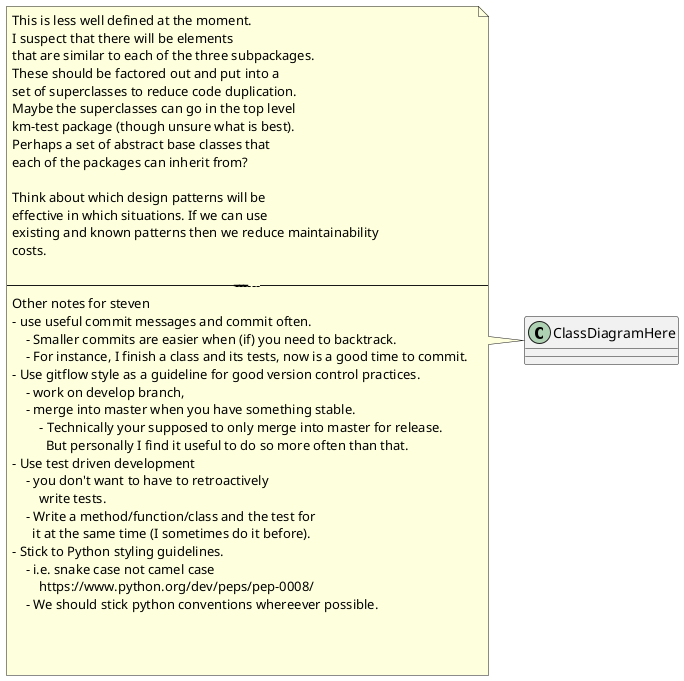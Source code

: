 @startuml

class ClassDiagramHere

note left of ClassDiagramHere
    This is less well defined at the moment.
    I suspect that there will be elements
    that are similar to each of the three subpackages.
    These should be factored out and put into a
    set of superclasses to reduce code duplication.
    Maybe the superclasses can go in the top level
    km-test package (though unsure what is best).
    Perhaps a set of abstract base classes that
    each of the packages can inherit from?

    Think about which design patterns will be
    effective in which situations. If we can use
    existing and known patterns then we reduce maintainability
    costs.

    ----------------------
    Other notes for steven
    - use useful commit messages and commit often.
        - Smaller commits are easier when (if) you need to backtrack.
        - For instance, I finish a class and its tests, now is a good time to commit.
    - Use gitflow style as a guideline for good version control practices.
        - work on develop branch,
        - merge into master when you have something stable.
            - Technically your supposed to only merge into master for release.
              But personally I find it useful to do so more often than that.
    - Use test driven development
        - you don't want to have to retroactively
            write tests.
        - Write a method/function/class and the test for
          it at the same time (I sometimes do it before).
    - Stick to Python styling guidelines.
        - i.e. snake case not camel case
            https://www.python.org/dev/peps/pep-0008/
        - We should stick python conventions whereever possible.



end note


@enduml